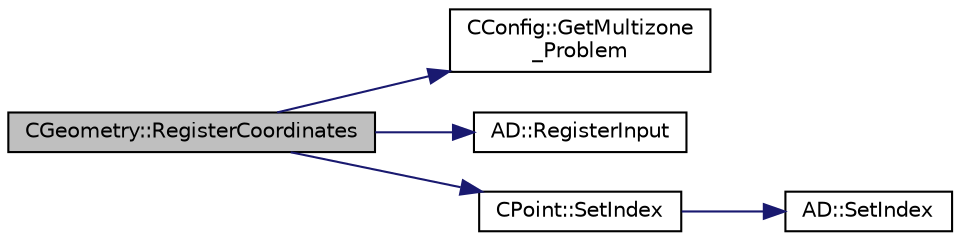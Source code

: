digraph "CGeometry::RegisterCoordinates"
{
  edge [fontname="Helvetica",fontsize="10",labelfontname="Helvetica",labelfontsize="10"];
  node [fontname="Helvetica",fontsize="10",shape=record];
  rankdir="LR";
  Node2300 [label="CGeometry::RegisterCoordinates",height=0.2,width=0.4,color="black", fillcolor="grey75", style="filled", fontcolor="black"];
  Node2300 -> Node2301 [color="midnightblue",fontsize="10",style="solid",fontname="Helvetica"];
  Node2301 [label="CConfig::GetMultizone\l_Problem",height=0.2,width=0.4,color="black", fillcolor="white", style="filled",URL="$class_c_config.html#ad9233b666b21e43c18592925be61cc9b",tooltip="Get whether the simulation we are running is a multizone simulation. "];
  Node2300 -> Node2302 [color="midnightblue",fontsize="10",style="solid",fontname="Helvetica"];
  Node2302 [label="AD::RegisterInput",height=0.2,width=0.4,color="black", fillcolor="white", style="filled",URL="$namespace_a_d.html#a05310227c195f7e83d394ce9cae8b73e",tooltip="Registers the variable as an input and saves internal data (indices). I.e. as a leaf of the computati..."];
  Node2300 -> Node2303 [color="midnightblue",fontsize="10",style="solid",fontname="Helvetica"];
  Node2303 [label="CPoint::SetIndex",height=0.2,width=0.4,color="black", fillcolor="white", style="filled",URL="$class_c_point.html#ab274f24d8f13b31f0150cabb388eac97",tooltip="Set the adjoint vector indices of Coord vector. "];
  Node2303 -> Node2304 [color="midnightblue",fontsize="10",style="solid",fontname="Helvetica"];
  Node2304 [label="AD::SetIndex",height=0.2,width=0.4,color="black", fillcolor="white", style="filled",URL="$namespace_a_d.html#a93909396dd20444ea1ad3100003ff08c",tooltip="Evaluates and saves gradient data from a variable. "];
}
